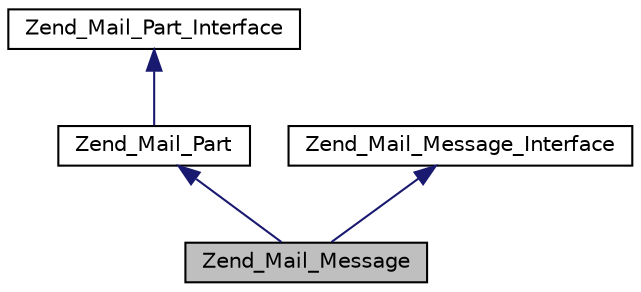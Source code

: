digraph G
{
  edge [fontname="Helvetica",fontsize="10",labelfontname="Helvetica",labelfontsize="10"];
  node [fontname="Helvetica",fontsize="10",shape=record];
  Node1 [label="Zend_Mail_Message",height=0.2,width=0.4,color="black", fillcolor="grey75", style="filled" fontcolor="black"];
  Node2 -> Node1 [dir="back",color="midnightblue",fontsize="10",style="solid",fontname="Helvetica"];
  Node2 [label="Zend_Mail_Part",height=0.2,width=0.4,color="black", fillcolor="white", style="filled",URL="$class_zend___mail___part.html"];
  Node3 -> Node2 [dir="back",color="midnightblue",fontsize="10",style="solid",fontname="Helvetica"];
  Node3 [label="Zend_Mail_Part_Interface",height=0.2,width=0.4,color="black", fillcolor="white", style="filled",URL="$interface_zend___mail___part___interface.html"];
  Node4 -> Node1 [dir="back",color="midnightblue",fontsize="10",style="solid",fontname="Helvetica"];
  Node4 [label="Zend_Mail_Message_Interface",height=0.2,width=0.4,color="black", fillcolor="white", style="filled",URL="$interface_zend___mail___message___interface.html"];
}

